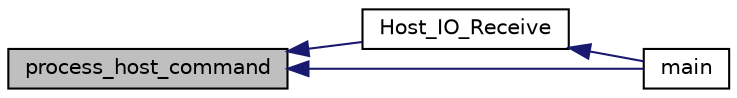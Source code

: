 digraph "process_host_command"
{
  edge [fontname="Helvetica",fontsize="10",labelfontname="Helvetica",labelfontsize="10"];
  node [fontname="Helvetica",fontsize="10",shape=record];
  rankdir="LR";
  Node52 [label="process_host_command",height=0.2,width=0.4,color="black", fillcolor="grey75", style="filled", fontcolor="black"];
  Node52 -> Node53 [dir="back",color="midnightblue",fontsize="10",style="solid",fontname="Helvetica"];
  Node53 [label="Host_IO_Receive",height=0.2,width=0.4,color="black", fillcolor="white", style="filled",URL="$host__io__uart_8h.html#a3924d21a0703878695ebdb68f720fff9"];
  Node53 -> Node54 [dir="back",color="midnightblue",fontsize="10",style="solid",fontname="Helvetica"];
  Node54 [label="main",height=0.2,width=0.4,color="black", fillcolor="white", style="filled",URL="$data__logger__demo_8c.html#a840291bc02cba5474a4cb46a9b9566fe",tooltip="Main function. "];
  Node52 -> Node54 [dir="back",color="midnightblue",fontsize="10",style="solid",fontname="Helvetica"];
}
